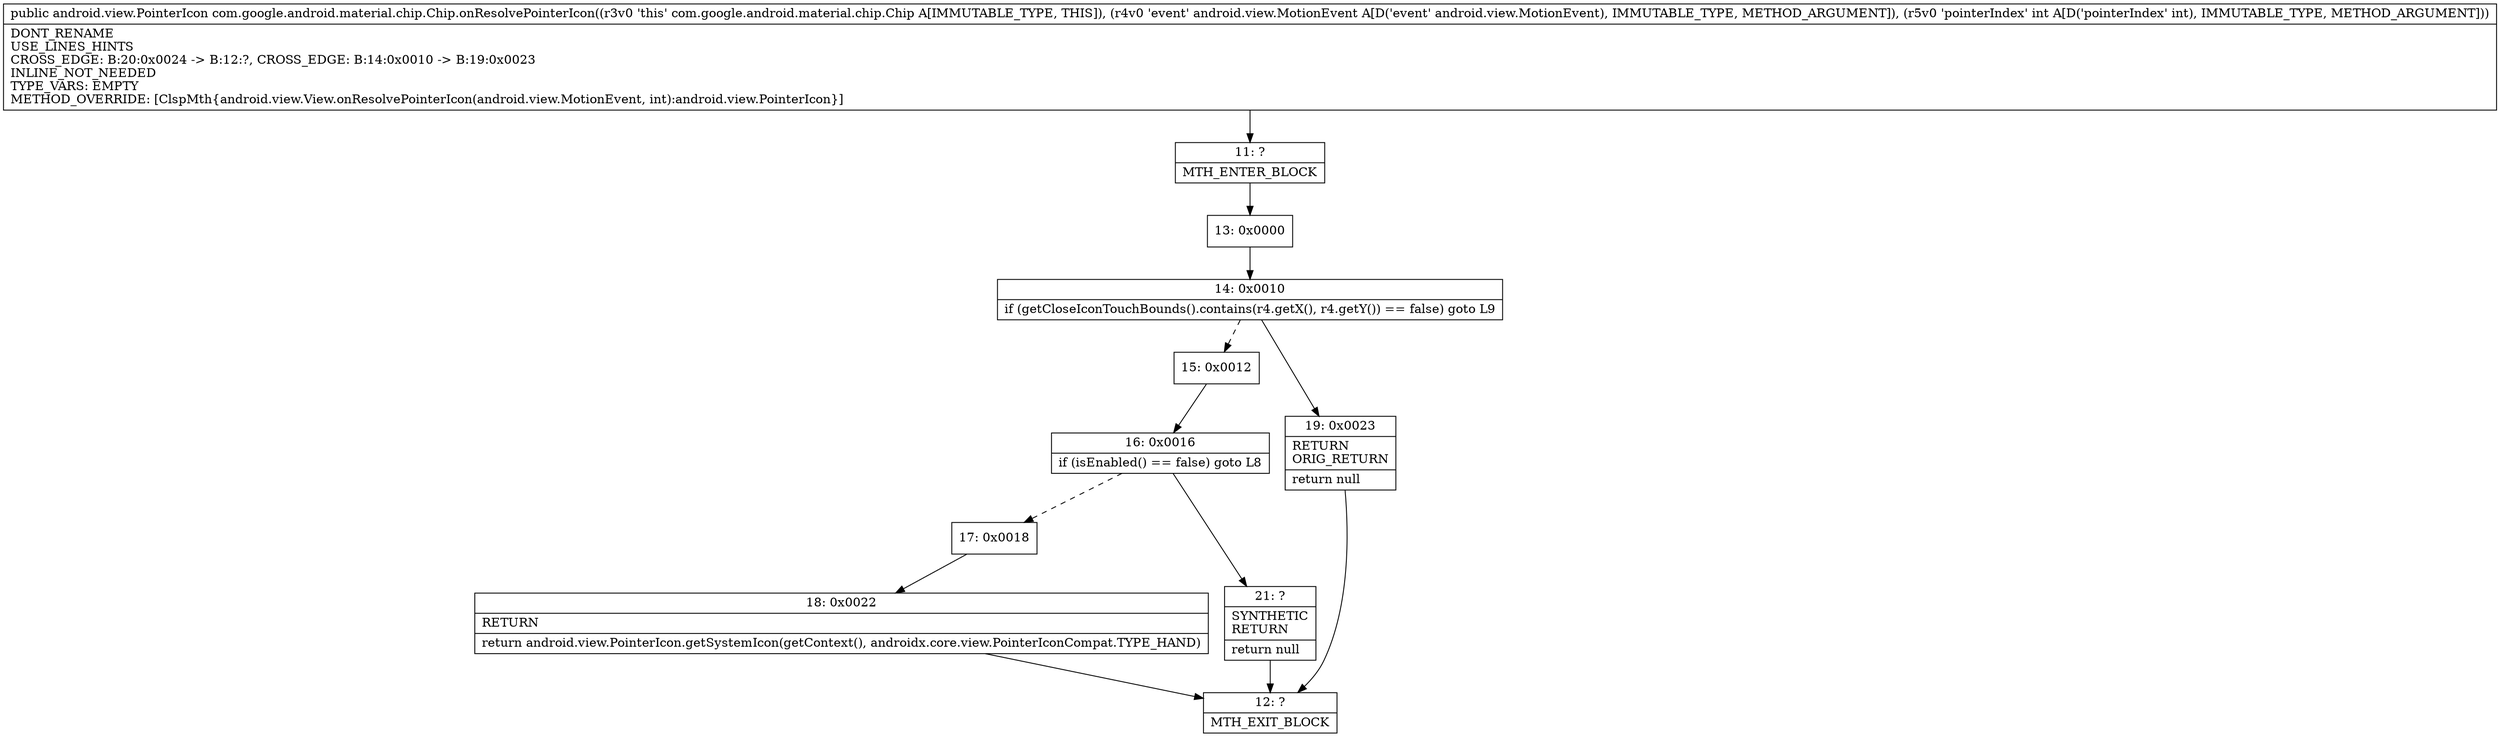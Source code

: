 digraph "CFG forcom.google.android.material.chip.Chip.onResolvePointerIcon(Landroid\/view\/MotionEvent;I)Landroid\/view\/PointerIcon;" {
Node_11 [shape=record,label="{11\:\ ?|MTH_ENTER_BLOCK\l}"];
Node_13 [shape=record,label="{13\:\ 0x0000}"];
Node_14 [shape=record,label="{14\:\ 0x0010|if (getCloseIconTouchBounds().contains(r4.getX(), r4.getY()) == false) goto L9\l}"];
Node_15 [shape=record,label="{15\:\ 0x0012}"];
Node_16 [shape=record,label="{16\:\ 0x0016|if (isEnabled() == false) goto L8\l}"];
Node_17 [shape=record,label="{17\:\ 0x0018}"];
Node_18 [shape=record,label="{18\:\ 0x0022|RETURN\l|return android.view.PointerIcon.getSystemIcon(getContext(), androidx.core.view.PointerIconCompat.TYPE_HAND)\l}"];
Node_12 [shape=record,label="{12\:\ ?|MTH_EXIT_BLOCK\l}"];
Node_21 [shape=record,label="{21\:\ ?|SYNTHETIC\lRETURN\l|return null\l}"];
Node_19 [shape=record,label="{19\:\ 0x0023|RETURN\lORIG_RETURN\l|return null\l}"];
MethodNode[shape=record,label="{public android.view.PointerIcon com.google.android.material.chip.Chip.onResolvePointerIcon((r3v0 'this' com.google.android.material.chip.Chip A[IMMUTABLE_TYPE, THIS]), (r4v0 'event' android.view.MotionEvent A[D('event' android.view.MotionEvent), IMMUTABLE_TYPE, METHOD_ARGUMENT]), (r5v0 'pointerIndex' int A[D('pointerIndex' int), IMMUTABLE_TYPE, METHOD_ARGUMENT]))  | DONT_RENAME\lUSE_LINES_HINTS\lCROSS_EDGE: B:20:0x0024 \-\> B:12:?, CROSS_EDGE: B:14:0x0010 \-\> B:19:0x0023\lINLINE_NOT_NEEDED\lTYPE_VARS: EMPTY\lMETHOD_OVERRIDE: [ClspMth\{android.view.View.onResolvePointerIcon(android.view.MotionEvent, int):android.view.PointerIcon\}]\l}"];
MethodNode -> Node_11;Node_11 -> Node_13;
Node_13 -> Node_14;
Node_14 -> Node_15[style=dashed];
Node_14 -> Node_19;
Node_15 -> Node_16;
Node_16 -> Node_17[style=dashed];
Node_16 -> Node_21;
Node_17 -> Node_18;
Node_18 -> Node_12;
Node_21 -> Node_12;
Node_19 -> Node_12;
}

